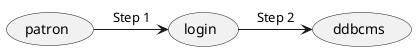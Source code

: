@startuml

actor (patron)
actor (ddbcms)
usecase (login)

(patron) -> (login): Step 1
(login) -> (ddbcms): Step 2

@enduml
